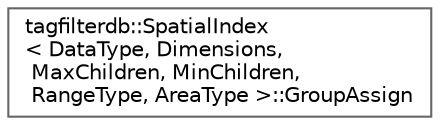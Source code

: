 digraph "Graphical Class Hierarchy"
{
 // LATEX_PDF_SIZE
  bgcolor="transparent";
  edge [fontname=Helvetica,fontsize=10,labelfontname=Helvetica,labelfontsize=10];
  node [fontname=Helvetica,fontsize=10,shape=box,height=0.2,width=0.4];
  rankdir="LR";
  Node0 [id="Node000000",label="tagfilterdb::SpatialIndex\l\< DataType, Dimensions,\l MaxChildren, MinChildren,\l RangeType, AreaType \>::GroupAssign",height=0.2,width=0.4,color="grey40", fillcolor="white", style="filled",URL="$structtagfilterdb_1_1SpatialIndex_1_1GroupAssign.html",tooltip="Assignment of nodes to groups during splitting."];
}
